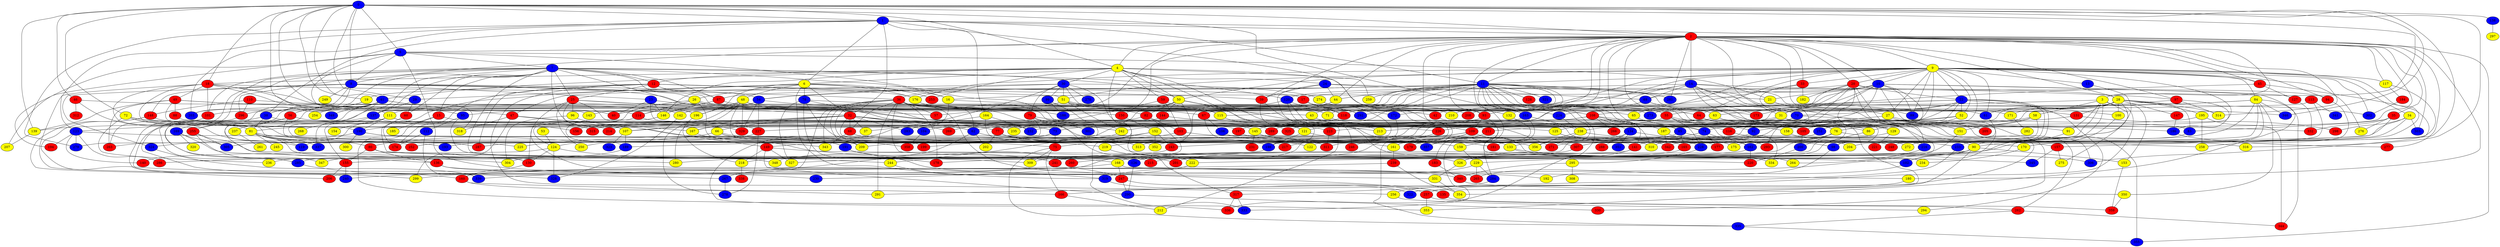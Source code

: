 graph {
0 [style = filled fillcolor = blue];
1 [style = filled fillcolor = blue];
2 [style = filled fillcolor = red];
3 [style = filled fillcolor = yellow];
4 [style = filled fillcolor = yellow];
5 [style = filled fillcolor = blue];
6 [style = filled fillcolor = yellow];
7 [style = filled fillcolor = blue];
8 [style = filled fillcolor = blue];
9 [style = filled fillcolor = yellow];
10 [style = filled fillcolor = blue];
11 [style = filled fillcolor = blue];
12 [style = filled fillcolor = red];
13 [style = filled fillcolor = blue];
14 [style = filled fillcolor = blue];
15 [style = filled fillcolor = red];
16 [style = filled fillcolor = yellow];
17 [style = filled fillcolor = red];
18 [style = filled fillcolor = red];
19 [style = filled fillcolor = yellow];
20 [style = filled fillcolor = red];
21 [style = filled fillcolor = yellow];
22 [style = filled fillcolor = blue];
23 [style = filled fillcolor = blue];
24 [style = filled fillcolor = blue];
25 [style = filled fillcolor = red];
26 [style = filled fillcolor = yellow];
27 [style = filled fillcolor = yellow];
28 [style = filled fillcolor = yellow];
29 [style = filled fillcolor = blue];
30 [style = filled fillcolor = blue];
31 [style = filled fillcolor = yellow];
32 [style = filled fillcolor = red];
33 [style = filled fillcolor = red];
34 [style = filled fillcolor = yellow];
35 [style = filled fillcolor = red];
36 [style = filled fillcolor = red];
37 [style = filled fillcolor = yellow];
38 [style = filled fillcolor = blue];
39 [style = filled fillcolor = red];
40 [style = filled fillcolor = red];
41 [style = filled fillcolor = blue];
42 [style = filled fillcolor = red];
43 [style = filled fillcolor = yellow];
44 [style = filled fillcolor = yellow];
45 [style = filled fillcolor = red];
46 [style = filled fillcolor = red];
47 [style = filled fillcolor = red];
48 [style = filled fillcolor = yellow];
49 [style = filled fillcolor = red];
50 [style = filled fillcolor = yellow];
51 [style = filled fillcolor = yellow];
52 [style = filled fillcolor = yellow];
53 [style = filled fillcolor = yellow];
54 [style = filled fillcolor = blue];
55 [style = filled fillcolor = red];
56 [style = filled fillcolor = red];
57 [style = filled fillcolor = red];
58 [style = filled fillcolor = yellow];
59 [style = filled fillcolor = red];
60 [style = filled fillcolor = red];
61 [style = filled fillcolor = blue];
62 [style = filled fillcolor = blue];
63 [style = filled fillcolor = yellow];
64 [style = filled fillcolor = red];
65 [style = filled fillcolor = yellow];
66 [style = filled fillcolor = yellow];
67 [style = filled fillcolor = red];
68 [style = filled fillcolor = red];
69 [style = filled fillcolor = blue];
70 [style = filled fillcolor = blue];
71 [style = filled fillcolor = yellow];
72 [style = filled fillcolor = yellow];
73 [style = filled fillcolor = blue];
74 [style = filled fillcolor = blue];
75 [style = filled fillcolor = red];
76 [style = filled fillcolor = yellow];
77 [style = filled fillcolor = red];
78 [style = filled fillcolor = blue];
79 [style = filled fillcolor = red];
80 [style = filled fillcolor = red];
81 [style = filled fillcolor = yellow];
82 [style = filled fillcolor = red];
83 [style = filled fillcolor = blue];
84 [style = filled fillcolor = yellow];
85 [style = filled fillcolor = blue];
86 [style = filled fillcolor = yellow];
87 [style = filled fillcolor = red];
88 [style = filled fillcolor = red];
89 [style = filled fillcolor = blue];
90 [style = filled fillcolor = yellow];
91 [style = filled fillcolor = yellow];
92 [style = filled fillcolor = blue];
93 [style = filled fillcolor = red];
94 [style = filled fillcolor = red];
95 [style = filled fillcolor = blue];
96 [style = filled fillcolor = yellow];
97 [style = filled fillcolor = red];
98 [style = filled fillcolor = blue];
99 [style = filled fillcolor = blue];
100 [style = filled fillcolor = yellow];
101 [style = filled fillcolor = red];
102 [style = filled fillcolor = blue];
103 [style = filled fillcolor = red];
104 [style = filled fillcolor = blue];
105 [style = filled fillcolor = red];
106 [style = filled fillcolor = blue];
107 [style = filled fillcolor = yellow];
108 [style = filled fillcolor = red];
109 [style = filled fillcolor = red];
110 [style = filled fillcolor = red];
111 [style = filled fillcolor = yellow];
112 [style = filled fillcolor = blue];
113 [style = filled fillcolor = red];
114 [style = filled fillcolor = red];
115 [style = filled fillcolor = yellow];
116 [style = filled fillcolor = red];
117 [style = filled fillcolor = yellow];
118 [style = filled fillcolor = red];
119 [style = filled fillcolor = blue];
120 [style = filled fillcolor = blue];
121 [style = filled fillcolor = yellow];
122 [style = filled fillcolor = yellow];
123 [style = filled fillcolor = blue];
124 [style = filled fillcolor = yellow];
125 [style = filled fillcolor = yellow];
126 [style = filled fillcolor = blue];
127 [style = filled fillcolor = red];
128 [style = filled fillcolor = red];
129 [style = filled fillcolor = yellow];
130 [style = filled fillcolor = red];
131 [style = filled fillcolor = red];
132 [style = filled fillcolor = yellow];
133 [style = filled fillcolor = yellow];
134 [style = filled fillcolor = blue];
135 [style = filled fillcolor = red];
136 [style = filled fillcolor = red];
137 [style = filled fillcolor = blue];
138 [style = filled fillcolor = blue];
139 [style = filled fillcolor = yellow];
140 [style = filled fillcolor = red];
141 [style = filled fillcolor = red];
142 [style = filled fillcolor = yellow];
143 [style = filled fillcolor = yellow];
144 [style = filled fillcolor = red];
145 [style = filled fillcolor = yellow];
146 [style = filled fillcolor = yellow];
147 [style = filled fillcolor = red];
148 [style = filled fillcolor = red];
149 [style = filled fillcolor = red];
150 [style = filled fillcolor = red];
151 [style = filled fillcolor = yellow];
152 [style = filled fillcolor = yellow];
153 [style = filled fillcolor = yellow];
154 [style = filled fillcolor = yellow];
155 [style = filled fillcolor = red];
156 [style = filled fillcolor = red];
157 [style = filled fillcolor = red];
158 [style = filled fillcolor = yellow];
159 [style = filled fillcolor = yellow];
160 [style = filled fillcolor = red];
161 [style = filled fillcolor = yellow];
162 [style = filled fillcolor = blue];
163 [style = filled fillcolor = blue];
164 [style = filled fillcolor = yellow];
165 [style = filled fillcolor = red];
166 [style = filled fillcolor = red];
167 [style = filled fillcolor = yellow];
168 [style = filled fillcolor = yellow];
169 [style = filled fillcolor = blue];
170 [style = filled fillcolor = yellow];
171 [style = filled fillcolor = yellow];
172 [style = filled fillcolor = blue];
173 [style = filled fillcolor = red];
174 [style = filled fillcolor = red];
175 [style = filled fillcolor = yellow];
176 [style = filled fillcolor = yellow];
177 [style = filled fillcolor = red];
178 [style = filled fillcolor = red];
179 [style = filled fillcolor = red];
180 [style = filled fillcolor = yellow];
181 [style = filled fillcolor = red];
182 [style = filled fillcolor = yellow];
183 [style = filled fillcolor = red];
184 [style = filled fillcolor = red];
185 [style = filled fillcolor = yellow];
186 [style = filled fillcolor = blue];
187 [style = filled fillcolor = yellow];
188 [style = filled fillcolor = blue];
189 [style = filled fillcolor = blue];
190 [style = filled fillcolor = blue];
191 [style = filled fillcolor = blue];
192 [style = filled fillcolor = yellow];
193 [style = filled fillcolor = blue];
194 [style = filled fillcolor = red];
195 [style = filled fillcolor = yellow];
196 [style = filled fillcolor = yellow];
197 [style = filled fillcolor = red];
198 [style = filled fillcolor = blue];
199 [style = filled fillcolor = red];
200 [style = filled fillcolor = blue];
201 [style = filled fillcolor = red];
202 [style = filled fillcolor = yellow];
203 [style = filled fillcolor = blue];
204 [style = filled fillcolor = yellow];
205 [style = filled fillcolor = red];
206 [style = filled fillcolor = red];
207 [style = filled fillcolor = yellow];
208 [style = filled fillcolor = red];
209 [style = filled fillcolor = yellow];
210 [style = filled fillcolor = yellow];
211 [style = filled fillcolor = red];
212 [style = filled fillcolor = yellow];
213 [style = filled fillcolor = yellow];
214 [style = filled fillcolor = red];
215 [style = filled fillcolor = red];
216 [style = filled fillcolor = blue];
217 [style = filled fillcolor = red];
218 [style = filled fillcolor = yellow];
219 [style = filled fillcolor = yellow];
220 [style = filled fillcolor = red];
221 [style = filled fillcolor = red];
222 [style = filled fillcolor = yellow];
223 [style = filled fillcolor = red];
224 [style = filled fillcolor = blue];
225 [style = filled fillcolor = yellow];
226 [style = filled fillcolor = red];
227 [style = filled fillcolor = red];
228 [style = filled fillcolor = blue];
229 [style = filled fillcolor = yellow];
230 [style = filled fillcolor = blue];
231 [style = filled fillcolor = red];
232 [style = filled fillcolor = blue];
233 [style = filled fillcolor = blue];
234 [style = filled fillcolor = yellow];
235 [style = filled fillcolor = yellow];
236 [style = filled fillcolor = yellow];
237 [style = filled fillcolor = yellow];
238 [style = filled fillcolor = yellow];
239 [style = filled fillcolor = red];
240 [style = filled fillcolor = blue];
241 [style = filled fillcolor = red];
242 [style = filled fillcolor = yellow];
243 [style = filled fillcolor = red];
244 [style = filled fillcolor = yellow];
245 [style = filled fillcolor = yellow];
246 [style = filled fillcolor = red];
247 [style = filled fillcolor = red];
248 [style = filled fillcolor = red];
249 [style = filled fillcolor = yellow];
250 [style = filled fillcolor = yellow];
251 [style = filled fillcolor = blue];
252 [style = filled fillcolor = red];
253 [style = filled fillcolor = red];
254 [style = filled fillcolor = yellow];
255 [style = filled fillcolor = red];
256 [style = filled fillcolor = yellow];
257 [style = filled fillcolor = red];
258 [style = filled fillcolor = yellow];
259 [style = filled fillcolor = yellow];
260 [style = filled fillcolor = red];
261 [style = filled fillcolor = yellow];
262 [style = filled fillcolor = red];
263 [style = filled fillcolor = red];
264 [style = filled fillcolor = yellow];
265 [style = filled fillcolor = red];
266 [style = filled fillcolor = red];
267 [style = filled fillcolor = blue];
268 [style = filled fillcolor = yellow];
269 [style = filled fillcolor = red];
270 [style = filled fillcolor = blue];
271 [style = filled fillcolor = red];
272 [style = filled fillcolor = yellow];
273 [style = filled fillcolor = blue];
274 [style = filled fillcolor = yellow];
275 [style = filled fillcolor = yellow];
276 [style = filled fillcolor = yellow];
277 [style = filled fillcolor = red];
278 [style = filled fillcolor = blue];
279 [style = filled fillcolor = blue];
280 [style = filled fillcolor = yellow];
281 [style = filled fillcolor = blue];
282 [style = filled fillcolor = yellow];
283 [style = filled fillcolor = blue];
284 [style = filled fillcolor = blue];
285 [style = filled fillcolor = blue];
286 [style = filled fillcolor = red];
287 [style = filled fillcolor = red];
288 [style = filled fillcolor = red];
289 [style = filled fillcolor = red];
290 [style = filled fillcolor = blue];
291 [style = filled fillcolor = yellow];
292 [style = filled fillcolor = blue];
293 [style = filled fillcolor = red];
294 [style = filled fillcolor = yellow];
295 [style = filled fillcolor = yellow];
296 [style = filled fillcolor = red];
297 [style = filled fillcolor = yellow];
298 [style = filled fillcolor = red];
299 [style = filled fillcolor = yellow];
300 [style = filled fillcolor = yellow];
301 [style = filled fillcolor = blue];
302 [style = filled fillcolor = blue];
303 [style = filled fillcolor = blue];
304 [style = filled fillcolor = yellow];
305 [style = filled fillcolor = blue];
306 [style = filled fillcolor = blue];
307 [style = filled fillcolor = red];
308 [style = filled fillcolor = yellow];
309 [style = filled fillcolor = yellow];
310 [style = filled fillcolor = yellow];
311 [style = filled fillcolor = red];
312 [style = filled fillcolor = red];
313 [style = filled fillcolor = yellow];
314 [style = filled fillcolor = yellow];
315 [style = filled fillcolor = red];
316 [style = filled fillcolor = yellow];
317 [style = filled fillcolor = red];
318 [style = filled fillcolor = yellow];
319 [style = filled fillcolor = blue];
320 [style = filled fillcolor = yellow];
321 [style = filled fillcolor = blue];
322 [style = filled fillcolor = blue];
323 [style = filled fillcolor = blue];
324 [style = filled fillcolor = blue];
325 [style = filled fillcolor = red];
326 [style = filled fillcolor = yellow];
327 [style = filled fillcolor = yellow];
328 [style = filled fillcolor = blue];
329 [style = filled fillcolor = red];
330 [style = filled fillcolor = red];
331 [style = filled fillcolor = yellow];
332 [style = filled fillcolor = red];
333 [style = filled fillcolor = blue];
334 [style = filled fillcolor = yellow];
335 [style = filled fillcolor = blue];
336 [style = filled fillcolor = red];
337 [style = filled fillcolor = blue];
338 [style = filled fillcolor = red];
339 [style = filled fillcolor = blue];
340 [style = filled fillcolor = red];
341 [style = filled fillcolor = blue];
342 [style = filled fillcolor = red];
343 [style = filled fillcolor = yellow];
344 [style = filled fillcolor = red];
345 [style = filled fillcolor = blue];
346 [style = filled fillcolor = blue];
347 [style = filled fillcolor = yellow];
348 [style = filled fillcolor = yellow];
349 [style = filled fillcolor = blue];
350 [style = filled fillcolor = yellow];
351 [style = filled fillcolor = blue];
352 [style = filled fillcolor = yellow];
353 [style = filled fillcolor = yellow];
354 [style = filled fillcolor = yellow];
355 [style = filled fillcolor = blue];
356 [style = filled fillcolor = yellow];
357 [style = filled fillcolor = blue];
358 [style = filled fillcolor = red];
359 [style = filled fillcolor = red];
0 -- 8;
0 -- 18;
0 -- 19;
0 -- 29;
0 -- 41;
0 -- 46;
0 -- 72;
0 -- 111;
0 -- 114;
0 -- 138;
0 -- 139;
0 -- 163;
0 -- 248;
0 -- 316;
0 -- 5;
0 -- 4;
0 -- 3;
0 -- 2;
0 -- 1;
0 -- 346;
1 -- 2;
1 -- 3;
1 -- 6;
1 -- 11;
1 -- 32;
1 -- 38;
1 -- 123;
1 -- 164;
1 -- 203;
1 -- 234;
1 -- 279;
2 -- 4;
2 -- 5;
2 -- 8;
2 -- 9;
2 -- 10;
2 -- 11;
2 -- 14;
2 -- 20;
2 -- 28;
2 -- 31;
2 -- 33;
2 -- 35;
2 -- 39;
2 -- 44;
2 -- 45;
2 -- 76;
2 -- 85;
2 -- 93;
2 -- 94;
2 -- 97;
2 -- 117;
2 -- 131;
2 -- 137;
2 -- 150;
2 -- 180;
2 -- 210;
2 -- 215;
2 -- 277;
2 -- 281;
2 -- 303;
2 -- 314;
2 -- 333;
2 -- 335;
2 -- 355;
2 -- 358;
3 -- 58;
3 -- 90;
3 -- 91;
3 -- 133;
3 -- 153;
3 -- 166;
3 -- 273;
3 -- 275;
4 -- 6;
4 -- 12;
4 -- 18;
4 -- 24;
4 -- 30;
4 -- 41;
4 -- 50;
4 -- 59;
4 -- 75;
4 -- 121;
4 -- 132;
4 -- 146;
4 -- 246;
4 -- 253;
4 -- 259;
5 -- 7;
5 -- 8;
5 -- 21;
5 -- 143;
5 -- 192;
5 -- 194;
5 -- 207;
5 -- 223;
6 -- 16;
6 -- 26;
6 -- 29;
6 -- 32;
6 -- 48;
6 -- 78;
6 -- 119;
6 -- 176;
6 -- 196;
6 -- 253;
6 -- 319;
7 -- 12;
7 -- 15;
7 -- 16;
7 -- 25;
7 -- 26;
7 -- 38;
7 -- 50;
7 -- 60;
7 -- 86;
7 -- 87;
7 -- 101;
7 -- 120;
7 -- 126;
7 -- 136;
7 -- 137;
7 -- 160;
7 -- 191;
7 -- 206;
7 -- 296;
8 -- 23;
8 -- 36;
8 -- 54;
8 -- 80;
8 -- 148;
8 -- 188;
8 -- 203;
8 -- 224;
8 -- 249;
8 -- 324;
9 -- 10;
9 -- 11;
9 -- 13;
9 -- 20;
9 -- 22;
9 -- 27;
9 -- 33;
9 -- 34;
9 -- 45;
9 -- 50;
9 -- 51;
9 -- 52;
9 -- 61;
9 -- 64;
9 -- 65;
9 -- 74;
9 -- 84;
9 -- 89;
9 -- 109;
9 -- 114;
9 -- 117;
9 -- 118;
9 -- 121;
9 -- 176;
9 -- 271;
9 -- 276;
9 -- 302;
10 -- 16;
10 -- 21;
10 -- 69;
10 -- 89;
10 -- 102;
10 -- 127;
10 -- 158;
10 -- 173;
10 -- 208;
10 -- 279;
10 -- 307;
10 -- 353;
11 -- 21;
11 -- 36;
11 -- 42;
11 -- 43;
11 -- 44;
11 -- 54;
11 -- 57;
11 -- 67;
11 -- 71;
11 -- 85;
11 -- 87;
11 -- 92;
11 -- 128;
11 -- 141;
11 -- 142;
11 -- 155;
11 -- 163;
11 -- 257;
11 -- 259;
11 -- 281;
11 -- 296;
11 -- 315;
11 -- 321;
11 -- 336;
12 -- 17;
12 -- 19;
12 -- 25;
12 -- 51;
12 -- 87;
12 -- 174;
12 -- 176;
12 -- 256;
12 -- 287;
13 -- 342;
14 -- 17;
14 -- 28;
14 -- 40;
14 -- 69;
14 -- 70;
14 -- 171;
14 -- 173;
14 -- 216;
14 -- 262;
14 -- 292;
14 -- 293;
15 -- 73;
15 -- 185;
15 -- 353;
16 -- 173;
16 -- 336;
17 -- 118;
17 -- 189;
17 -- 260;
18 -- 39;
18 -- 40;
18 -- 49;
18 -- 95;
18 -- 101;
18 -- 190;
18 -- 196;
18 -- 267;
18 -- 287;
19 -- 38;
19 -- 56;
20 -- 22;
20 -- 31;
20 -- 77;
20 -- 94;
20 -- 116;
20 -- 120;
20 -- 129;
20 -- 182;
20 -- 216;
20 -- 306;
21 -- 27;
21 -- 89;
22 -- 31;
22 -- 52;
22 -- 70;
22 -- 90;
22 -- 100;
22 -- 101;
22 -- 107;
22 -- 224;
22 -- 233;
22 -- 238;
22 -- 294;
23 -- 40;
23 -- 71;
23 -- 74;
23 -- 146;
24 -- 39;
24 -- 44;
24 -- 69;
24 -- 97;
24 -- 264;
25 -- 32;
25 -- 96;
25 -- 145;
25 -- 149;
25 -- 150;
25 -- 250;
25 -- 265;
26 -- 67;
26 -- 75;
26 -- 108;
26 -- 114;
26 -- 118;
26 -- 130;
27 -- 92;
27 -- 205;
27 -- 355;
28 -- 55;
28 -- 61;
28 -- 83;
28 -- 93;
28 -- 100;
28 -- 131;
28 -- 147;
28 -- 162;
28 -- 171;
28 -- 195;
28 -- 226;
28 -- 302;
28 -- 314;
29 -- 60;
29 -- 137;
30 -- 37;
30 -- 47;
30 -- 51;
30 -- 54;
30 -- 79;
30 -- 93;
30 -- 99;
30 -- 270;
30 -- 274;
30 -- 326;
31 -- 104;
31 -- 242;
31 -- 330;
32 -- 37;
32 -- 62;
32 -- 66;
32 -- 68;
32 -- 107;
32 -- 125;
32 -- 167;
32 -- 217;
32 -- 226;
32 -- 269;
32 -- 280;
32 -- 283;
33 -- 62;
33 -- 151;
33 -- 182;
34 -- 298;
34 -- 303;
34 -- 311;
34 -- 356;
35 -- 83;
35 -- 157;
35 -- 276;
35 -- 332;
36 -- 42;
36 -- 43;
36 -- 57;
36 -- 62;
36 -- 64;
36 -- 68;
36 -- 102;
36 -- 135;
36 -- 178;
36 -- 199;
36 -- 206;
36 -- 209;
36 -- 210;
36 -- 273;
36 -- 291;
36 -- 343;
38 -- 81;
38 -- 123;
38 -- 197;
39 -- 181;
39 -- 230;
41 -- 47;
41 -- 141;
41 -- 240;
41 -- 254;
41 -- 255;
41 -- 285;
41 -- 318;
41 -- 349;
42 -- 162;
43 -- 116;
44 -- 115;
44 -- 203;
45 -- 63;
45 -- 127;
45 -- 306;
46 -- 61;
46 -- 81;
46 -- 312;
47 -- 107;
47 -- 167;
47 -- 299;
47 -- 318;
48 -- 65;
48 -- 81;
48 -- 196;
48 -- 198;
48 -- 211;
48 -- 278;
48 -- 329;
49 -- 57;
49 -- 88;
49 -- 104;
49 -- 139;
49 -- 142;
49 -- 263;
50 -- 82;
50 -- 143;
50 -- 144;
50 -- 193;
50 -- 212;
50 -- 213;
50 -- 313;
51 -- 55;
51 -- 63;
51 -- 82;
51 -- 111;
51 -- 208;
51 -- 242;
51 -- 292;
52 -- 86;
52 -- 139;
52 -- 197;
53 -- 124;
54 -- 95;
54 -- 227;
54 -- 329;
54 -- 342;
55 -- 76;
55 -- 213;
55 -- 228;
55 -- 334;
56 -- 85;
56 -- 169;
56 -- 225;
56 -- 285;
58 -- 98;
58 -- 105;
58 -- 151;
58 -- 232;
59 -- 103;
59 -- 115;
59 -- 269;
60 -- 168;
60 -- 174;
61 -- 122;
62 -- 160;
62 -- 165;
62 -- 202;
63 -- 73;
63 -- 86;
63 -- 98;
63 -- 129;
64 -- 76;
64 -- 322;
65 -- 74;
66 -- 80;
66 -- 133;
66 -- 191;
66 -- 209;
66 -- 219;
67 -- 106;
67 -- 357;
68 -- 157;
68 -- 343;
69 -- 132;
69 -- 240;
70 -- 91;
70 -- 145;
70 -- 223;
70 -- 235;
70 -- 289;
70 -- 325;
71 -- 105;
72 -- 77;
72 -- 119;
72 -- 161;
72 -- 214;
72 -- 236;
72 -- 315;
73 -- 75;
73 -- 149;
73 -- 199;
74 -- 162;
74 -- 177;
74 -- 181;
75 -- 166;
75 -- 309;
75 -- 335;
76 -- 90;
76 -- 175;
76 -- 200;
76 -- 309;
77 -- 98;
77 -- 202;
77 -- 311;
77 -- 313;
78 -- 115;
78 -- 247;
78 -- 325;
78 -- 327;
78 -- 358;
79 -- 83;
79 -- 252;
79 -- 301;
79 -- 317;
80 -- 136;
80 -- 155;
80 -- 309;
81 -- 119;
81 -- 122;
81 -- 130;
81 -- 193;
81 -- 245;
81 -- 252;
81 -- 337;
81 -- 343;
82 -- 103;
82 -- 156;
82 -- 244;
83 -- 222;
84 -- 108;
84 -- 172;
84 -- 204;
84 -- 272;
84 -- 310;
84 -- 344;
84 -- 346;
84 -- 350;
85 -- 161;
85 -- 165;
85 -- 316;
86 -- 229;
87 -- 146;
87 -- 186;
88 -- 109;
90 -- 102;
90 -- 126;
90 -- 153;
90 -- 168;
90 -- 236;
90 -- 285;
90 -- 354;
91 -- 326;
92 -- 287;
93 -- 109;
93 -- 183;
93 -- 214;
94 -- 258;
95 -- 112;
95 -- 348;
96 -- 304;
96 -- 329;
97 -- 125;
97 -- 186;
97 -- 314;
98 -- 265;
99 -- 188;
99 -- 218;
100 -- 201;
101 -- 263;
102 -- 192;
103 -- 124;
103 -- 204;
104 -- 358;
105 -- 200;
106 -- 159;
107 -- 189;
107 -- 323;
108 -- 134;
108 -- 187;
108 -- 243;
108 -- 266;
108 -- 310;
108 -- 332;
108 -- 352;
109 -- 161;
109 -- 179;
109 -- 198;
109 -- 219;
109 -- 345;
110 -- 148;
110 -- 172;
110 -- 296;
111 -- 154;
111 -- 155;
111 -- 190;
111 -- 232;
111 -- 235;
111 -- 337;
112 -- 174;
112 -- 339;
113 -- 170;
113 -- 188;
113 -- 341;
114 -- 124;
114 -- 289;
115 -- 121;
116 -- 233;
117 -- 165;
117 -- 184;
118 -- 227;
120 -- 209;
120 -- 213;
120 -- 271;
120 -- 292;
121 -- 198;
121 -- 216;
123 -- 140;
123 -- 194;
123 -- 279;
123 -- 286;
123 -- 352;
124 -- 130;
124 -- 140;
124 -- 244;
124 -- 328;
125 -- 175;
125 -- 228;
126 -- 290;
127 -- 332;
129 -- 141;
129 -- 221;
130 -- 160;
131 -- 251;
131 -- 298;
132 -- 159;
133 -- 306;
133 -- 334;
134 -- 177;
134 -- 217;
134 -- 288;
134 -- 351;
135 -- 359;
136 -- 230;
136 -- 331;
137 -- 156;
137 -- 237;
137 -- 268;
138 -- 297;
139 -- 207;
141 -- 286;
141 -- 326;
142 -- 328;
144 -- 152;
144 -- 158;
144 -- 190;
145 -- 231;
145 -- 272;
145 -- 307;
146 -- 189;
147 -- 186;
148 -- 227;
148 -- 299;
148 -- 340;
149 -- 215;
149 -- 218;
149 -- 290;
149 -- 327;
150 -- 152;
151 -- 327;
152 -- 225;
152 -- 243;
152 -- 333;
152 -- 352;
153 -- 359;
155 -- 206;
155 -- 240;
157 -- 275;
157 -- 345;
158 -- 170;
159 -- 229;
160 -- 166;
160 -- 291;
161 -- 239;
162 -- 178;
162 -- 220;
163 -- 167;
163 -- 238;
163 -- 284;
164 -- 220;
164 -- 232;
164 -- 283;
165 -- 241;
166 -- 212;
167 -- 241;
168 -- 180;
168 -- 247;
168 -- 299;
169 -- 178;
169 -- 305;
169 -- 320;
170 -- 234;
171 -- 282;
172 -- 191;
176 -- 242;
180 -- 256;
183 -- 340;
184 -- 302;
186 -- 277;
187 -- 293;
187 -- 342;
189 -- 347;
190 -- 248;
190 -- 300;
190 -- 310;
190 -- 324;
191 -- 201;
191 -- 260;
195 -- 211;
195 -- 258;
195 -- 344;
196 -- 218;
197 -- 356;
198 -- 280;
200 -- 220;
211 -- 357;
216 -- 264;
218 -- 338;
219 -- 222;
222 -- 267;
223 -- 311;
224 -- 238;
226 -- 246;
227 -- 278;
227 -- 305;
228 -- 295;
229 -- 265;
229 -- 284;
229 -- 319;
233 -- 291;
237 -- 261;
238 -- 258;
238 -- 271;
238 -- 356;
239 -- 339;
239 -- 354;
242 -- 250;
243 -- 304;
244 -- 319;
247 -- 257;
247 -- 290;
251 -- 263;
255 -- 280;
255 -- 305;
255 -- 347;
256 -- 294;
257 -- 262;
257 -- 353;
262 -- 335;
262 -- 344;
267 -- 278;
274 -- 346;
284 -- 317;
285 -- 328;
290 -- 330;
295 -- 308;
295 -- 340;
296 -- 304;
307 -- 348;
317 -- 333;
317 -- 336;
319 -- 322;
324 -- 339;
326 -- 331;
331 -- 354;
335 -- 355;
340 -- 350;
350 -- 359;
}
